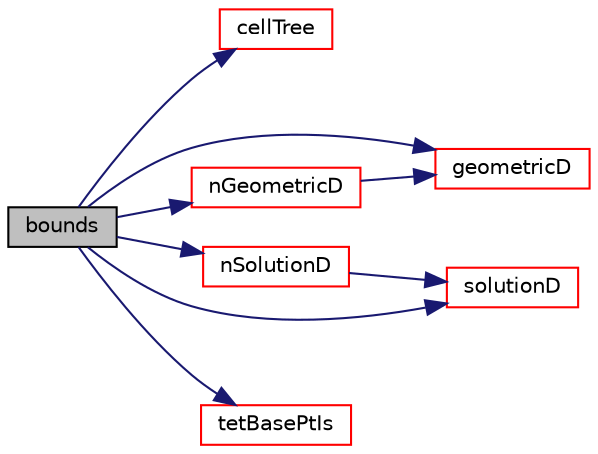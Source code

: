 digraph "bounds"
{
  bgcolor="transparent";
  edge [fontname="Helvetica",fontsize="10",labelfontname="Helvetica",labelfontsize="10"];
  node [fontname="Helvetica",fontsize="10",shape=record];
  rankdir="LR";
  Node1 [label="bounds",height=0.2,width=0.4,color="black", fillcolor="grey75", style="filled", fontcolor="black"];
  Node1 -> Node2 [color="midnightblue",fontsize="10",style="solid",fontname="Helvetica"];
  Node2 [label="cellTree",height=0.2,width=0.4,color="red",URL="$a01961.html#a7ec8de2b3ebafbb5aecf9316146722bf",tooltip="Return the cell search tree. "];
  Node1 -> Node3 [color="midnightblue",fontsize="10",style="solid",fontname="Helvetica"];
  Node3 [label="geometricD",height=0.2,width=0.4,color="red",URL="$a01961.html#aa81cc7eb673aa92f482daaa8685202ee",tooltip="Return the vector of geometric directions in mesh. "];
  Node1 -> Node4 [color="midnightblue",fontsize="10",style="solid",fontname="Helvetica"];
  Node4 [label="nGeometricD",height=0.2,width=0.4,color="red",URL="$a01961.html#a840feffc91ef212d251fd5222d827ab8",tooltip="Return the number of valid geometric dimensions in the mesh. "];
  Node4 -> Node3 [color="midnightblue",fontsize="10",style="solid",fontname="Helvetica"];
  Node1 -> Node5 [color="midnightblue",fontsize="10",style="solid",fontname="Helvetica"];
  Node5 [label="nSolutionD",height=0.2,width=0.4,color="red",URL="$a01961.html#a061a278c425f5eaa95a0a5ee973a332f",tooltip="Return the number of valid solved-for dimensions in the mesh. "];
  Node5 -> Node6 [color="midnightblue",fontsize="10",style="solid",fontname="Helvetica"];
  Node6 [label="solutionD",height=0.2,width=0.4,color="red",URL="$a01961.html#a57a250fb03c7c3c0289ca07dfb2b383c",tooltip="Return the vector of solved-for directions in mesh. "];
  Node1 -> Node6 [color="midnightblue",fontsize="10",style="solid",fontname="Helvetica"];
  Node1 -> Node7 [color="midnightblue",fontsize="10",style="solid",fontname="Helvetica"];
  Node7 [label="tetBasePtIs",height=0.2,width=0.4,color="red",URL="$a01961.html#af5d47c5deccb842cb4b331facc1aa22a",tooltip="Return the tetBasePtIs. "];
}
